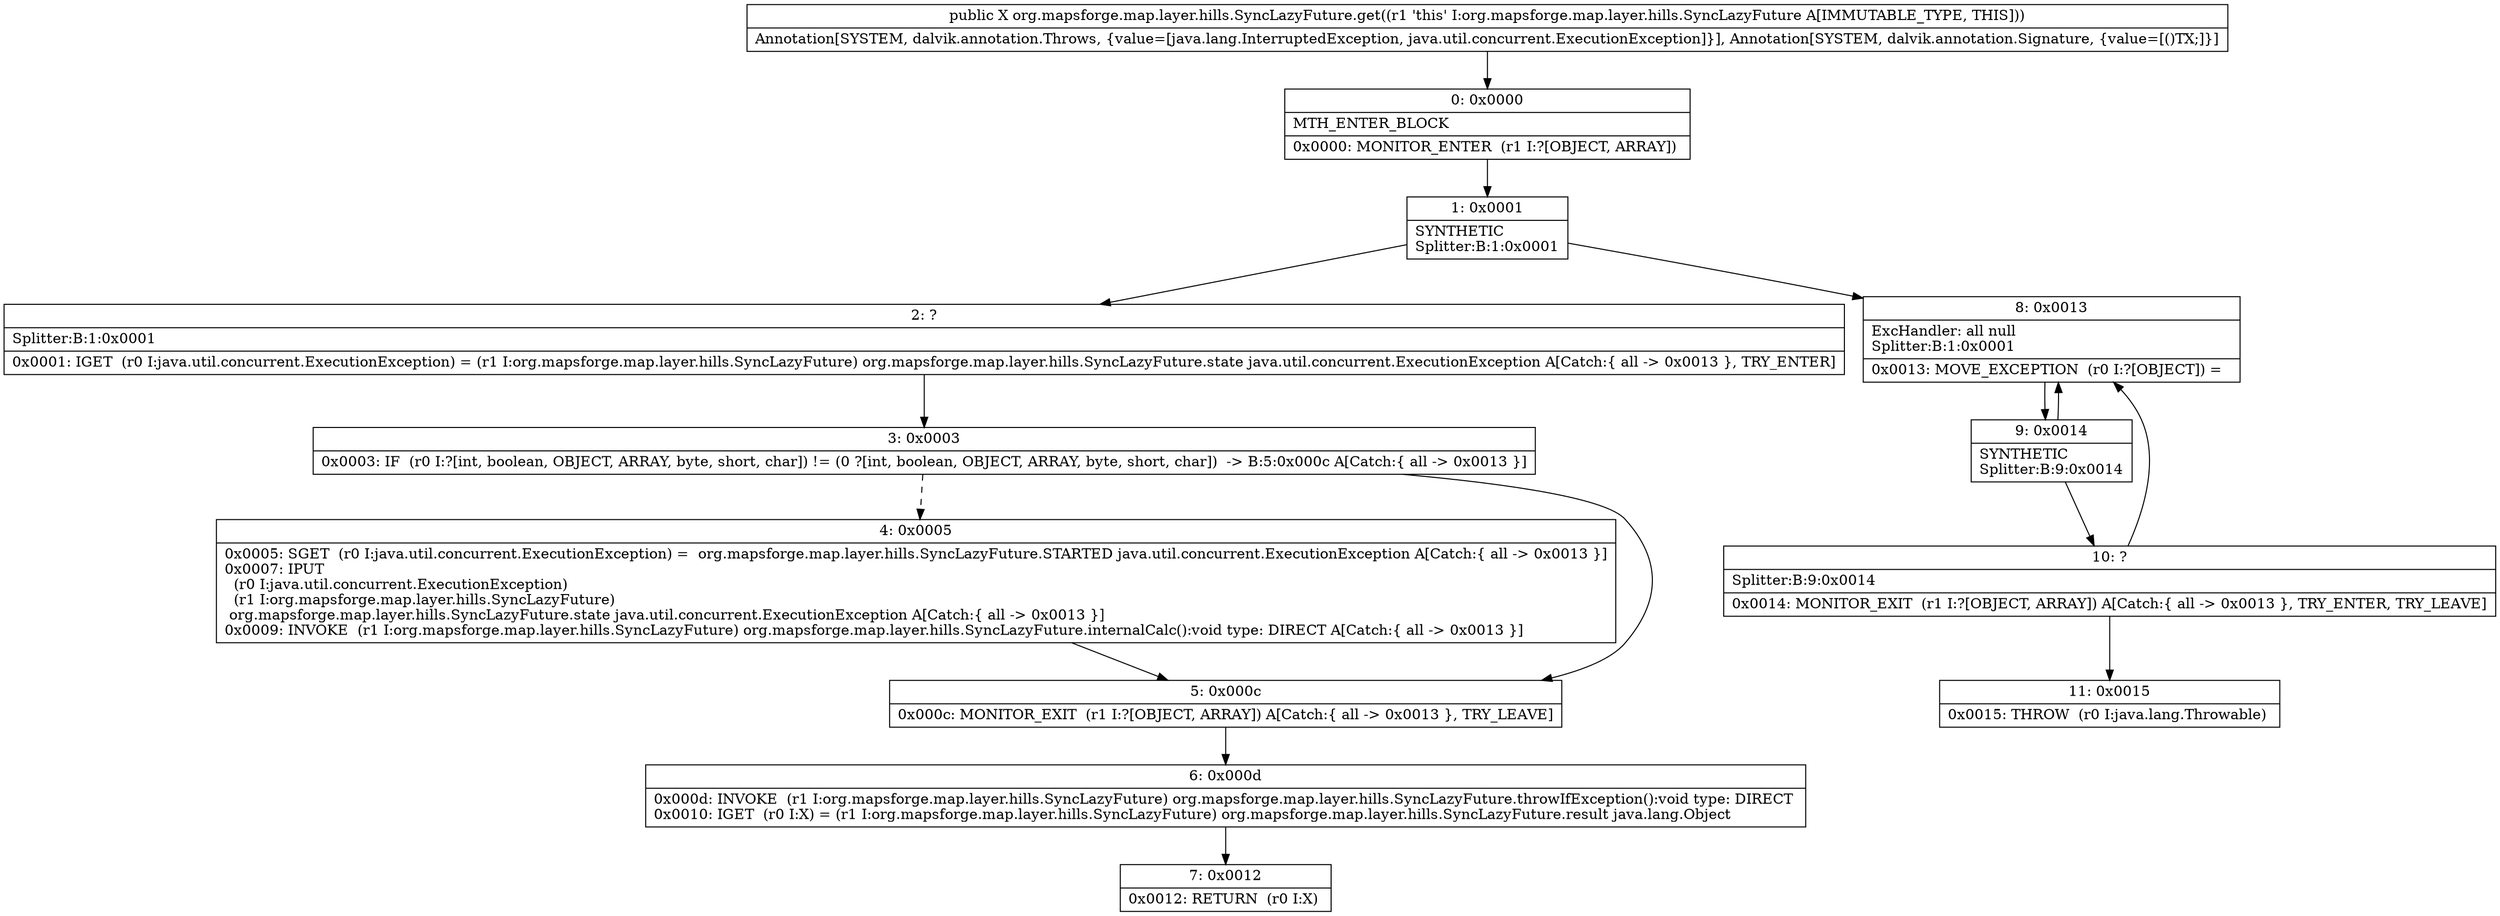 digraph "CFG fororg.mapsforge.map.layer.hills.SyncLazyFuture.get()Ljava\/lang\/Object;" {
Node_0 [shape=record,label="{0\:\ 0x0000|MTH_ENTER_BLOCK\l|0x0000: MONITOR_ENTER  (r1 I:?[OBJECT, ARRAY]) \l}"];
Node_1 [shape=record,label="{1\:\ 0x0001|SYNTHETIC\lSplitter:B:1:0x0001\l}"];
Node_2 [shape=record,label="{2\:\ ?|Splitter:B:1:0x0001\l|0x0001: IGET  (r0 I:java.util.concurrent.ExecutionException) = (r1 I:org.mapsforge.map.layer.hills.SyncLazyFuture) org.mapsforge.map.layer.hills.SyncLazyFuture.state java.util.concurrent.ExecutionException A[Catch:\{ all \-\> 0x0013 \}, TRY_ENTER]\l}"];
Node_3 [shape=record,label="{3\:\ 0x0003|0x0003: IF  (r0 I:?[int, boolean, OBJECT, ARRAY, byte, short, char]) != (0 ?[int, boolean, OBJECT, ARRAY, byte, short, char])  \-\> B:5:0x000c A[Catch:\{ all \-\> 0x0013 \}]\l}"];
Node_4 [shape=record,label="{4\:\ 0x0005|0x0005: SGET  (r0 I:java.util.concurrent.ExecutionException) =  org.mapsforge.map.layer.hills.SyncLazyFuture.STARTED java.util.concurrent.ExecutionException A[Catch:\{ all \-\> 0x0013 \}]\l0x0007: IPUT  \l  (r0 I:java.util.concurrent.ExecutionException)\l  (r1 I:org.mapsforge.map.layer.hills.SyncLazyFuture)\l org.mapsforge.map.layer.hills.SyncLazyFuture.state java.util.concurrent.ExecutionException A[Catch:\{ all \-\> 0x0013 \}]\l0x0009: INVOKE  (r1 I:org.mapsforge.map.layer.hills.SyncLazyFuture) org.mapsforge.map.layer.hills.SyncLazyFuture.internalCalc():void type: DIRECT A[Catch:\{ all \-\> 0x0013 \}]\l}"];
Node_5 [shape=record,label="{5\:\ 0x000c|0x000c: MONITOR_EXIT  (r1 I:?[OBJECT, ARRAY]) A[Catch:\{ all \-\> 0x0013 \}, TRY_LEAVE]\l}"];
Node_6 [shape=record,label="{6\:\ 0x000d|0x000d: INVOKE  (r1 I:org.mapsforge.map.layer.hills.SyncLazyFuture) org.mapsforge.map.layer.hills.SyncLazyFuture.throwIfException():void type: DIRECT \l0x0010: IGET  (r0 I:X) = (r1 I:org.mapsforge.map.layer.hills.SyncLazyFuture) org.mapsforge.map.layer.hills.SyncLazyFuture.result java.lang.Object \l}"];
Node_7 [shape=record,label="{7\:\ 0x0012|0x0012: RETURN  (r0 I:X) \l}"];
Node_8 [shape=record,label="{8\:\ 0x0013|ExcHandler: all null\lSplitter:B:1:0x0001\l|0x0013: MOVE_EXCEPTION  (r0 I:?[OBJECT]) =  \l}"];
Node_9 [shape=record,label="{9\:\ 0x0014|SYNTHETIC\lSplitter:B:9:0x0014\l}"];
Node_10 [shape=record,label="{10\:\ ?|Splitter:B:9:0x0014\l|0x0014: MONITOR_EXIT  (r1 I:?[OBJECT, ARRAY]) A[Catch:\{ all \-\> 0x0013 \}, TRY_ENTER, TRY_LEAVE]\l}"];
Node_11 [shape=record,label="{11\:\ 0x0015|0x0015: THROW  (r0 I:java.lang.Throwable) \l}"];
MethodNode[shape=record,label="{public X org.mapsforge.map.layer.hills.SyncLazyFuture.get((r1 'this' I:org.mapsforge.map.layer.hills.SyncLazyFuture A[IMMUTABLE_TYPE, THIS]))  | Annotation[SYSTEM, dalvik.annotation.Throws, \{value=[java.lang.InterruptedException, java.util.concurrent.ExecutionException]\}], Annotation[SYSTEM, dalvik.annotation.Signature, \{value=[()TX;]\}]\l}"];
MethodNode -> Node_0;
Node_0 -> Node_1;
Node_1 -> Node_2;
Node_1 -> Node_8;
Node_2 -> Node_3;
Node_3 -> Node_4[style=dashed];
Node_3 -> Node_5;
Node_4 -> Node_5;
Node_5 -> Node_6;
Node_6 -> Node_7;
Node_8 -> Node_9;
Node_9 -> Node_10;
Node_9 -> Node_8;
Node_10 -> Node_11;
Node_10 -> Node_8;
}

